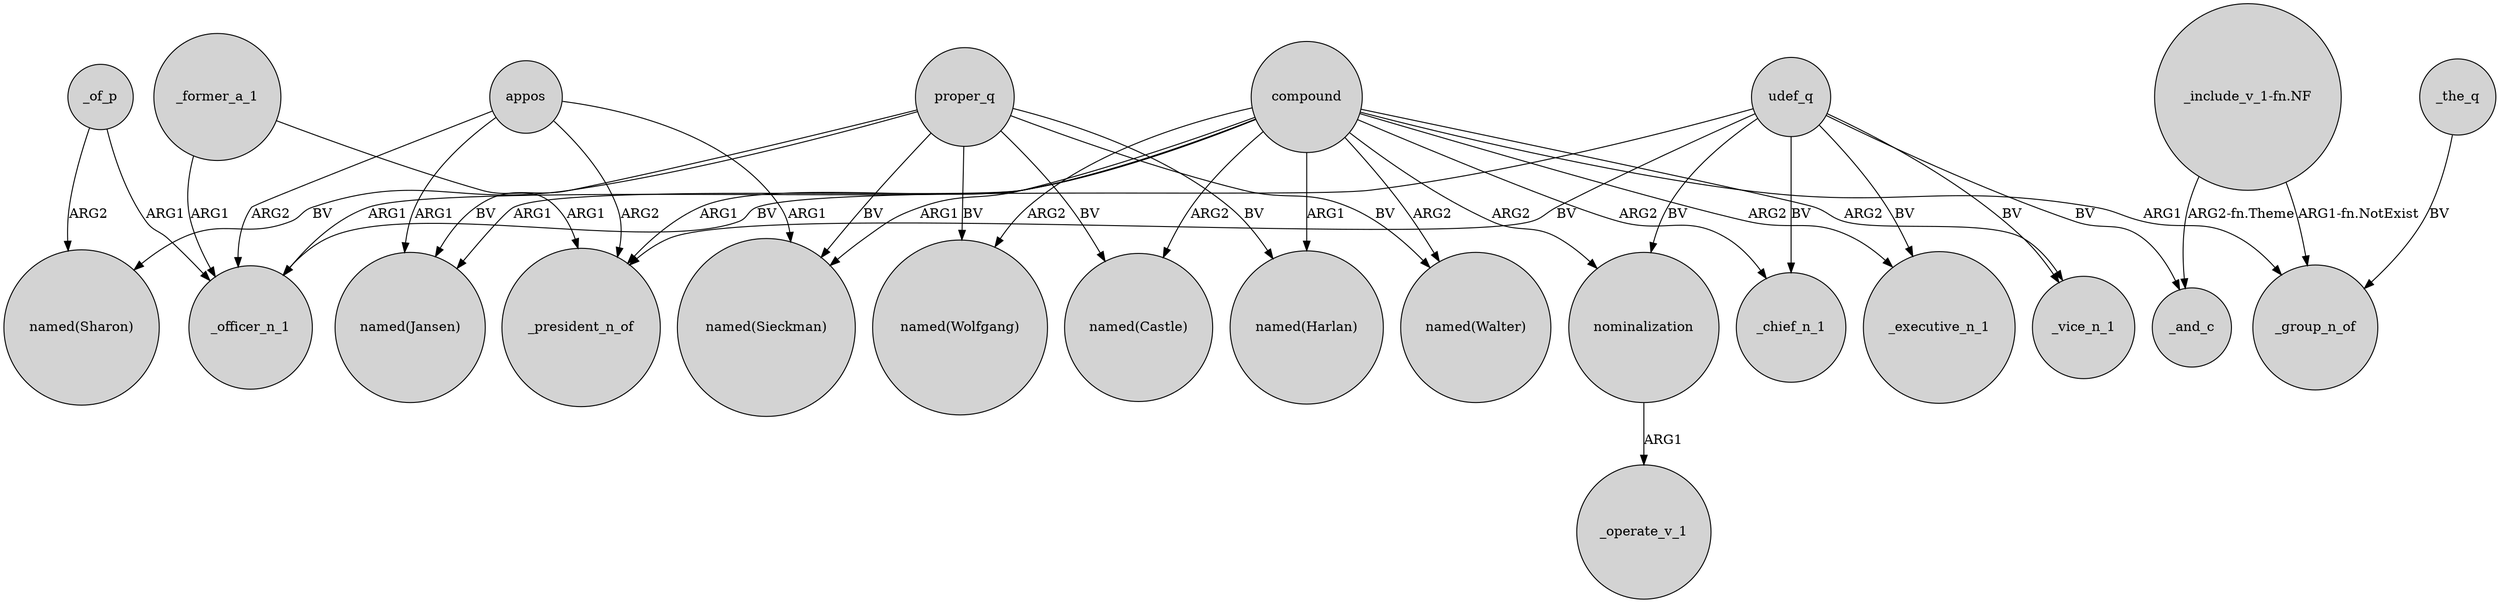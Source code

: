 digraph {
	node [shape=circle style=filled]
	compound -> _vice_n_1 [label=ARG2]
	compound -> "named(Harlan)" [label=ARG1]
	_former_a_1 -> _president_n_of [label=ARG1]
	nominalization -> _operate_v_1 [label=ARG1]
	proper_q -> "named(Walter)" [label=BV]
	proper_q -> "named(Harlan)" [label=BV]
	proper_q -> "named(Wolfgang)" [label=BV]
	udef_q -> _executive_n_1 [label=BV]
	proper_q -> "named(Castle)" [label=BV]
	appos -> "named(Jansen)" [label=ARG1]
	_of_p -> "named(Sharon)" [label=ARG2]
	compound -> nominalization [label=ARG2]
	_the_q -> _group_n_of [label=BV]
	udef_q -> _vice_n_1 [label=BV]
	_former_a_1 -> _officer_n_1 [label=ARG1]
	compound -> _chief_n_1 [label=ARG2]
	compound -> "named(Castle)" [label=ARG2]
	compound -> _officer_n_1 [label=ARG1]
	proper_q -> "named(Jansen)" [label=BV]
	appos -> _president_n_of [label=ARG2]
	appos -> _officer_n_1 [label=ARG2]
	udef_q -> _chief_n_1 [label=BV]
	udef_q -> _president_n_of [label=BV]
	compound -> _president_n_of [label=ARG1]
	udef_q -> _officer_n_1 [label=BV]
	compound -> "named(Sieckman)" [label=ARG1]
	proper_q -> "named(Sharon)" [label=BV]
	proper_q -> "named(Sieckman)" [label=BV]
	"_include_v_1-fn.NF" -> _and_c [label="ARG2-fn.Theme"]
	udef_q -> nominalization [label=BV]
	compound -> "named(Wolfgang)" [label=ARG2]
	_of_p -> _officer_n_1 [label=ARG1]
	"_include_v_1-fn.NF" -> _group_n_of [label="ARG1-fn.NotExist"]
	udef_q -> _and_c [label=BV]
	compound -> _executive_n_1 [label=ARG2]
	appos -> "named(Sieckman)" [label=ARG1]
	compound -> _group_n_of [label=ARG1]
	compound -> "named(Walter)" [label=ARG2]
	compound -> "named(Jansen)" [label=ARG1]
}
